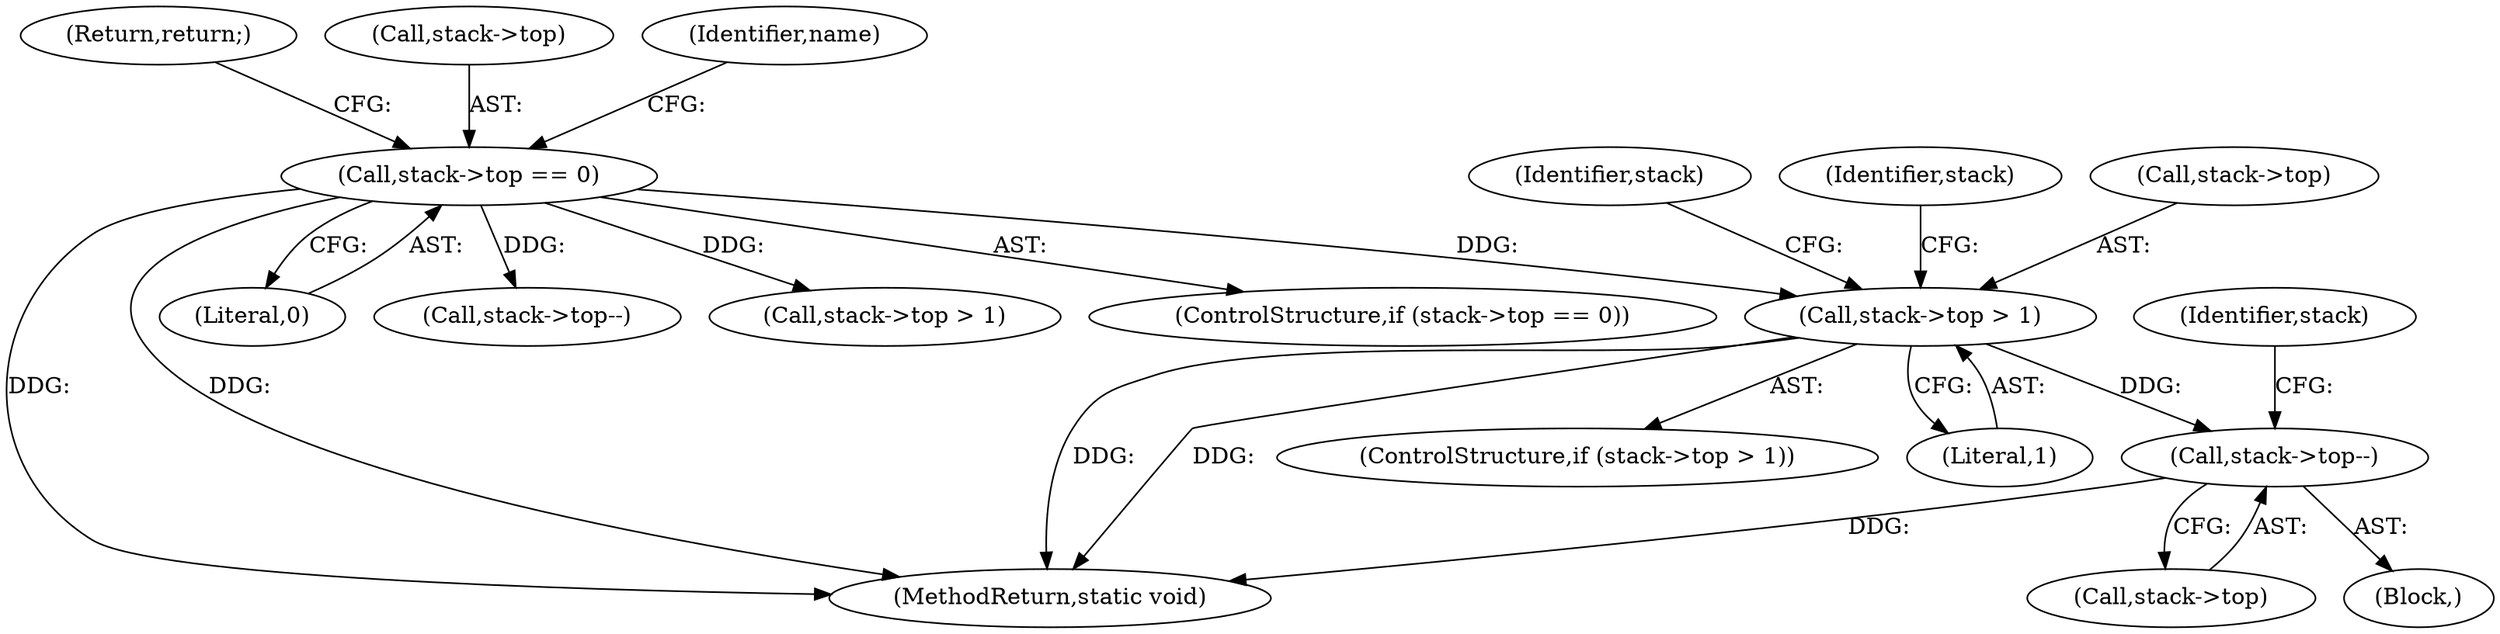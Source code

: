 digraph "0_php-src_a14fdb9746262549bbbb96abb87338bacd147e1b?w=1_0@pointer" {
"1000298" [label="(Call,stack->top--)"];
"1000292" [label="(Call,stack->top > 1)"];
"1000126" [label="(Call,stack->top == 0)"];
"1000299" [label="(Call,stack->top)"];
"1000292" [label="(Call,stack->top > 1)"];
"1000537" [label="(Identifier,stack)"];
"1000300" [label="(Identifier,stack)"];
"1000303" [label="(Identifier,stack)"];
"1000192" [label="(Call,stack->top > 1)"];
"1000126" [label="(Call,stack->top == 0)"];
"1000132" [label="(Return,return;)"];
"1000125" [label="(ControlStructure,if (stack->top == 0))"];
"1000127" [label="(Call,stack->top)"];
"1000293" [label="(Call,stack->top)"];
"1000137" [label="(Identifier,name)"];
"1000296" [label="(Literal,1)"];
"1000580" [label="(MethodReturn,static void)"];
"1000297" [label="(Block,)"];
"1000130" [label="(Literal,0)"];
"1000576" [label="(Call,stack->top--)"];
"1000298" [label="(Call,stack->top--)"];
"1000291" [label="(ControlStructure,if (stack->top > 1))"];
"1000298" -> "1000297"  [label="AST: "];
"1000298" -> "1000299"  [label="CFG: "];
"1000299" -> "1000298"  [label="AST: "];
"1000303" -> "1000298"  [label="CFG: "];
"1000298" -> "1000580"  [label="DDG: "];
"1000292" -> "1000298"  [label="DDG: "];
"1000292" -> "1000291"  [label="AST: "];
"1000292" -> "1000296"  [label="CFG: "];
"1000293" -> "1000292"  [label="AST: "];
"1000296" -> "1000292"  [label="AST: "];
"1000300" -> "1000292"  [label="CFG: "];
"1000537" -> "1000292"  [label="CFG: "];
"1000292" -> "1000580"  [label="DDG: "];
"1000292" -> "1000580"  [label="DDG: "];
"1000126" -> "1000292"  [label="DDG: "];
"1000126" -> "1000125"  [label="AST: "];
"1000126" -> "1000130"  [label="CFG: "];
"1000127" -> "1000126"  [label="AST: "];
"1000130" -> "1000126"  [label="AST: "];
"1000132" -> "1000126"  [label="CFG: "];
"1000137" -> "1000126"  [label="CFG: "];
"1000126" -> "1000580"  [label="DDG: "];
"1000126" -> "1000580"  [label="DDG: "];
"1000126" -> "1000192"  [label="DDG: "];
"1000126" -> "1000576"  [label="DDG: "];
}
